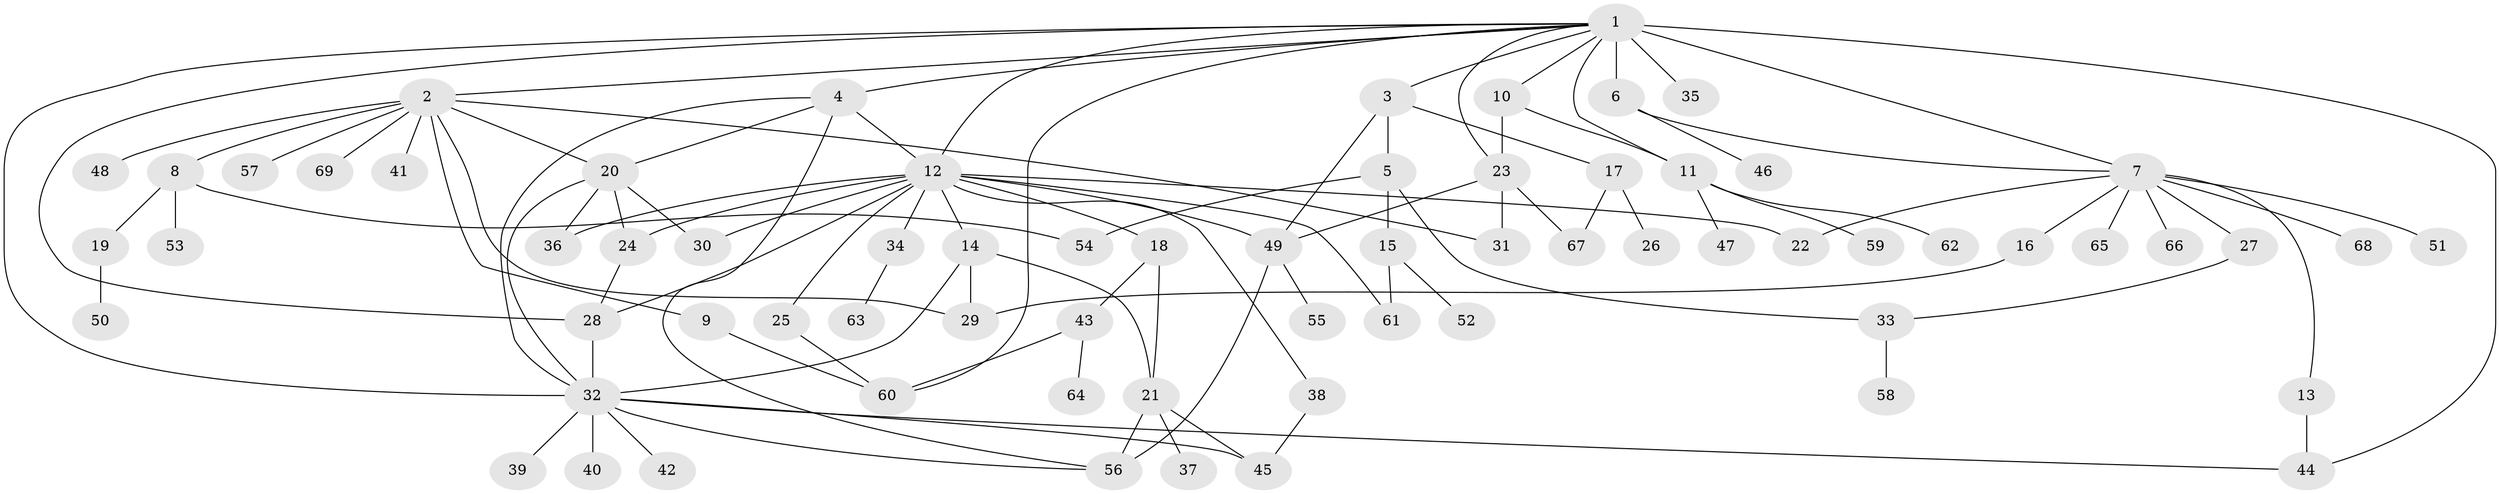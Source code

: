 // original degree distribution, {26: 0.0072992700729927005, 11: 0.0072992700729927005, 4: 0.06569343065693431, 5: 0.029197080291970802, 3: 0.145985401459854, 10: 0.0072992700729927005, 1: 0.4744525547445255, 6: 0.021897810218978103, 15: 0.0072992700729927005, 2: 0.19708029197080293, 7: 0.029197080291970802, 9: 0.0072992700729927005}
// Generated by graph-tools (version 1.1) at 2025/50/03/04/25 22:50:39]
// undirected, 69 vertices, 103 edges
graph export_dot {
  node [color=gray90,style=filled];
  1;
  2;
  3;
  4;
  5;
  6;
  7;
  8;
  9;
  10;
  11;
  12;
  13;
  14;
  15;
  16;
  17;
  18;
  19;
  20;
  21;
  22;
  23;
  24;
  25;
  26;
  27;
  28;
  29;
  30;
  31;
  32;
  33;
  34;
  35;
  36;
  37;
  38;
  39;
  40;
  41;
  42;
  43;
  44;
  45;
  46;
  47;
  48;
  49;
  50;
  51;
  52;
  53;
  54;
  55;
  56;
  57;
  58;
  59;
  60;
  61;
  62;
  63;
  64;
  65;
  66;
  67;
  68;
  69;
  1 -- 2 [weight=1.0];
  1 -- 3 [weight=1.0];
  1 -- 4 [weight=2.0];
  1 -- 6 [weight=9.0];
  1 -- 7 [weight=1.0];
  1 -- 10 [weight=1.0];
  1 -- 11 [weight=1.0];
  1 -- 12 [weight=1.0];
  1 -- 23 [weight=1.0];
  1 -- 28 [weight=1.0];
  1 -- 32 [weight=1.0];
  1 -- 35 [weight=1.0];
  1 -- 44 [weight=1.0];
  1 -- 60 [weight=1.0];
  2 -- 8 [weight=1.0];
  2 -- 9 [weight=1.0];
  2 -- 20 [weight=1.0];
  2 -- 29 [weight=1.0];
  2 -- 31 [weight=1.0];
  2 -- 41 [weight=1.0];
  2 -- 48 [weight=1.0];
  2 -- 57 [weight=1.0];
  2 -- 69 [weight=1.0];
  3 -- 5 [weight=1.0];
  3 -- 17 [weight=1.0];
  3 -- 49 [weight=1.0];
  4 -- 12 [weight=1.0];
  4 -- 20 [weight=1.0];
  4 -- 32 [weight=1.0];
  4 -- 56 [weight=1.0];
  5 -- 15 [weight=1.0];
  5 -- 33 [weight=1.0];
  5 -- 54 [weight=1.0];
  6 -- 7 [weight=1.0];
  6 -- 46 [weight=1.0];
  7 -- 13 [weight=1.0];
  7 -- 16 [weight=1.0];
  7 -- 22 [weight=1.0];
  7 -- 27 [weight=1.0];
  7 -- 51 [weight=1.0];
  7 -- 65 [weight=1.0];
  7 -- 66 [weight=1.0];
  7 -- 68 [weight=1.0];
  8 -- 19 [weight=1.0];
  8 -- 53 [weight=2.0];
  8 -- 54 [weight=1.0];
  9 -- 60 [weight=1.0];
  10 -- 11 [weight=2.0];
  10 -- 23 [weight=1.0];
  11 -- 47 [weight=1.0];
  11 -- 59 [weight=1.0];
  11 -- 62 [weight=1.0];
  12 -- 14 [weight=1.0];
  12 -- 18 [weight=1.0];
  12 -- 22 [weight=1.0];
  12 -- 24 [weight=1.0];
  12 -- 25 [weight=1.0];
  12 -- 28 [weight=1.0];
  12 -- 30 [weight=1.0];
  12 -- 34 [weight=1.0];
  12 -- 36 [weight=1.0];
  12 -- 38 [weight=1.0];
  12 -- 49 [weight=1.0];
  12 -- 61 [weight=1.0];
  13 -- 44 [weight=1.0];
  14 -- 21 [weight=1.0];
  14 -- 29 [weight=1.0];
  14 -- 32 [weight=1.0];
  15 -- 52 [weight=1.0];
  15 -- 61 [weight=1.0];
  16 -- 29 [weight=1.0];
  17 -- 26 [weight=3.0];
  17 -- 67 [weight=1.0];
  18 -- 21 [weight=1.0];
  18 -- 43 [weight=1.0];
  19 -- 50 [weight=1.0];
  20 -- 24 [weight=1.0];
  20 -- 30 [weight=1.0];
  20 -- 32 [weight=1.0];
  20 -- 36 [weight=1.0];
  21 -- 37 [weight=1.0];
  21 -- 45 [weight=1.0];
  21 -- 56 [weight=3.0];
  23 -- 31 [weight=2.0];
  23 -- 49 [weight=1.0];
  23 -- 67 [weight=1.0];
  24 -- 28 [weight=1.0];
  25 -- 60 [weight=1.0];
  27 -- 33 [weight=1.0];
  28 -- 32 [weight=1.0];
  32 -- 39 [weight=1.0];
  32 -- 40 [weight=1.0];
  32 -- 42 [weight=1.0];
  32 -- 44 [weight=1.0];
  32 -- 45 [weight=1.0];
  32 -- 56 [weight=1.0];
  33 -- 58 [weight=1.0];
  34 -- 63 [weight=1.0];
  38 -- 45 [weight=1.0];
  43 -- 60 [weight=1.0];
  43 -- 64 [weight=1.0];
  49 -- 55 [weight=2.0];
  49 -- 56 [weight=1.0];
}
